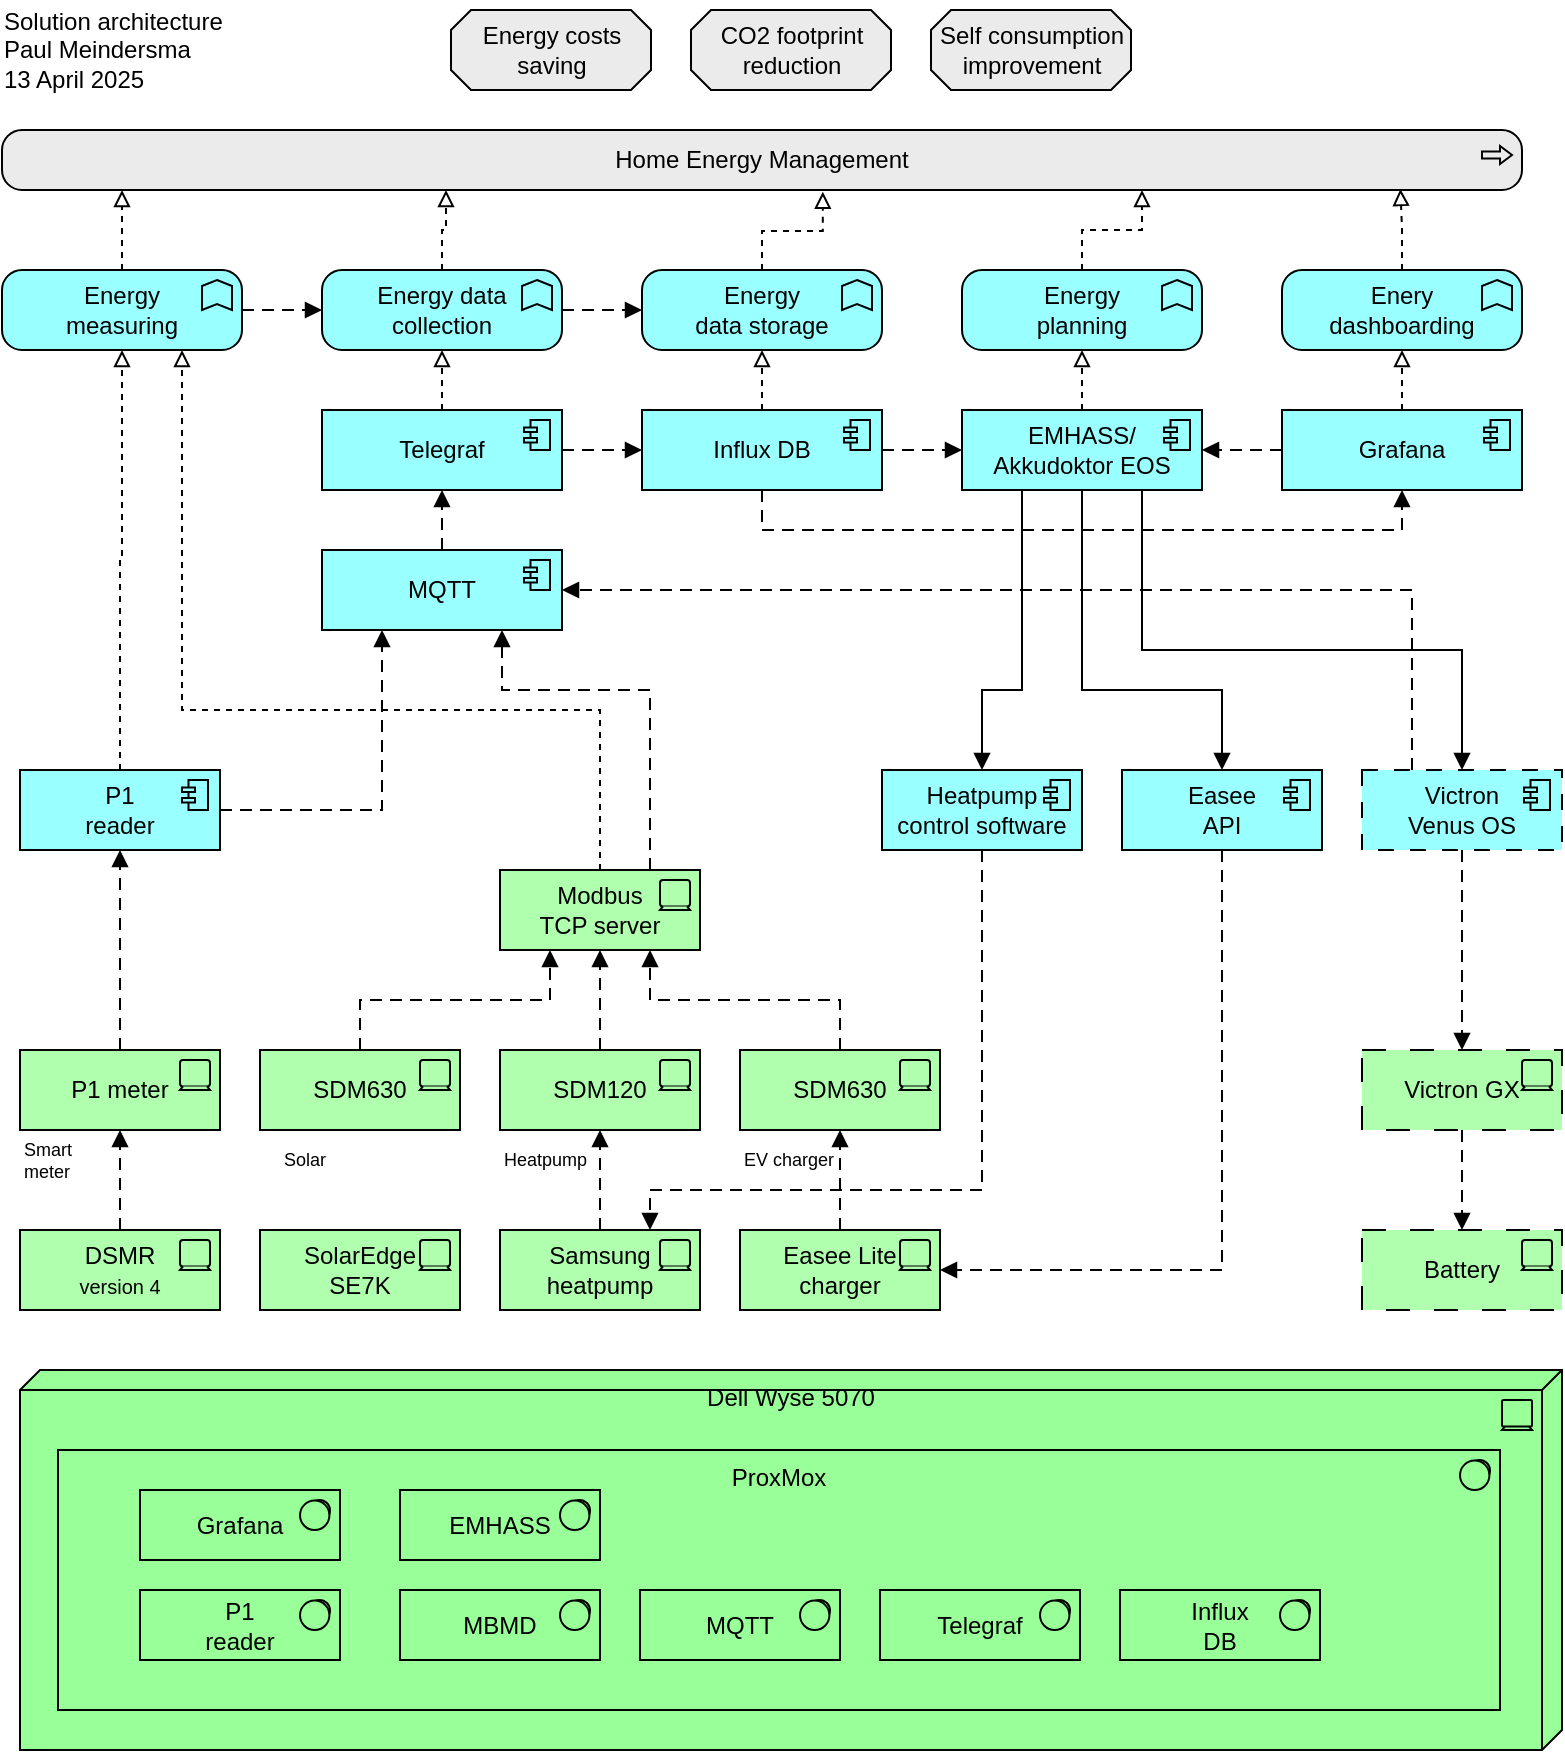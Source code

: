 <mxfile version="26.2.12">
  <diagram name="Pagina-1" id="If3uVRzUwgf7AavsxgMt">
    <mxGraphModel dx="1172" dy="615" grid="1" gridSize="10" guides="1" tooltips="1" connect="1" arrows="1" fold="1" page="1" pageScale="1" pageWidth="827" pageHeight="1169" math="0" shadow="0">
      <root>
        <mxCell id="0" />
        <mxCell id="1" parent="0" />
        <mxCell id="eXZCC9MjRsluqyA0-eMw-1" value="Solution architecture&lt;div&gt;Paul Meindersma&lt;/div&gt;&lt;div&gt;13 April 2025&lt;/div&gt;" style="text;html=1;align=left;verticalAlign=middle;whiteSpace=wrap;rounded=0;" vertex="1" parent="1">
          <mxGeometry x="20" y="15" width="170" height="50" as="geometry" />
        </mxCell>
        <mxCell id="eXZCC9MjRsluqyA0-eMw-2" value="Home Energy Management" style="html=1;outlineConnect=0;whiteSpace=wrap;fillColor=#EBEBEB;shape=mxgraph.archimate3.application;appType=proc;archiType=rounded;" vertex="1" parent="1">
          <mxGeometry x="21" y="80" width="760" height="30" as="geometry" />
        </mxCell>
        <mxCell id="eXZCC9MjRsluqyA0-eMw-3" value="Self consumption&lt;div&gt;improvement&lt;/div&gt;" style="html=1;outlineConnect=0;whiteSpace=wrap;fillColor=#EBEBEB;shape=mxgraph.archimate3.application;appType=generic;archiType=oct;" vertex="1" parent="1">
          <mxGeometry x="485.5" y="20" width="100" height="40" as="geometry" />
        </mxCell>
        <mxCell id="eXZCC9MjRsluqyA0-eMw-15" value="Energy&lt;div&gt;measuring&lt;/div&gt;" style="html=1;outlineConnect=0;whiteSpace=wrap;fillColor=#99ffff;shape=mxgraph.archimate3.application;appType=func;archiType=rounded;" vertex="1" parent="1">
          <mxGeometry x="21" y="150" width="120" height="40" as="geometry" />
        </mxCell>
        <mxCell id="eXZCC9MjRsluqyA0-eMw-17" value="P1&lt;div&gt;reader&lt;/div&gt;" style="html=1;outlineConnect=0;whiteSpace=wrap;fillColor=#99ffff;shape=mxgraph.archimate3.application;appType=comp;archiType=square;" vertex="1" parent="1">
          <mxGeometry x="30" y="400" width="100" height="40" as="geometry" />
        </mxCell>
        <mxCell id="eXZCC9MjRsluqyA0-eMw-24" value="" style="edgeStyle=elbowEdgeStyle;html=1;endArrow=block;elbow=vertical;endFill=0;dashed=1;rounded=0;exitX=0.5;exitY=0;exitDx=0;exitDy=0;exitPerimeter=0;" edge="1" parent="1" source="eXZCC9MjRsluqyA0-eMw-15">
          <mxGeometry width="160" relative="1" as="geometry">
            <mxPoint x="191" y="190" as="sourcePoint" />
            <mxPoint x="81" y="110" as="targetPoint" />
          </mxGeometry>
        </mxCell>
        <mxCell id="eXZCC9MjRsluqyA0-eMw-27" value="Energy costs saving" style="html=1;outlineConnect=0;whiteSpace=wrap;fillColor=#EBEBEB;shape=mxgraph.archimate3.application;appType=generic;archiType=oct;" vertex="1" parent="1">
          <mxGeometry x="245.5" y="20" width="100" height="40" as="geometry" />
        </mxCell>
        <mxCell id="eXZCC9MjRsluqyA0-eMw-31" value="Energy data collection" style="html=1;outlineConnect=0;whiteSpace=wrap;fillColor=#99ffff;shape=mxgraph.archimate3.application;appType=func;archiType=rounded;" vertex="1" parent="1">
          <mxGeometry x="181" y="150" width="120" height="40" as="geometry" />
        </mxCell>
        <mxCell id="eXZCC9MjRsluqyA0-eMw-32" value="MQTT" style="html=1;outlineConnect=0;whiteSpace=wrap;fillColor=#99ffff;shape=mxgraph.archimate3.application;appType=comp;archiType=square;" vertex="1" parent="1">
          <mxGeometry x="181" y="290" width="120" height="40" as="geometry" />
        </mxCell>
        <mxCell id="eXZCC9MjRsluqyA0-eMw-34" value="" style="edgeStyle=elbowEdgeStyle;html=1;endArrow=block;dashed=1;elbow=vertical;endFill=1;dashPattern=6 4;rounded=0;exitX=1;exitY=0.5;exitDx=0;exitDy=0;exitPerimeter=0;entryX=0;entryY=0.5;entryDx=0;entryDy=0;entryPerimeter=0;" edge="1" parent="1" source="eXZCC9MjRsluqyA0-eMw-15" target="eXZCC9MjRsluqyA0-eMw-31">
          <mxGeometry width="160" relative="1" as="geometry">
            <mxPoint x="271" y="290" as="sourcePoint" />
            <mxPoint x="431" y="290" as="targetPoint" />
          </mxGeometry>
        </mxCell>
        <mxCell id="eXZCC9MjRsluqyA0-eMw-35" value="Influx DB" style="html=1;outlineConnect=0;whiteSpace=wrap;fillColor=#99ffff;shape=mxgraph.archimate3.application;appType=comp;archiType=square;" vertex="1" parent="1">
          <mxGeometry x="341" y="220" width="120" height="40" as="geometry" />
        </mxCell>
        <mxCell id="eXZCC9MjRsluqyA0-eMw-36" value="Energy&lt;div&gt;data storage&lt;/div&gt;" style="html=1;outlineConnect=0;whiteSpace=wrap;fillColor=#99ffff;shape=mxgraph.archimate3.application;appType=func;archiType=rounded;" vertex="1" parent="1">
          <mxGeometry x="341" y="150" width="120" height="40" as="geometry" />
        </mxCell>
        <mxCell id="eXZCC9MjRsluqyA0-eMw-38" value="Energy&lt;div&gt;planning&lt;/div&gt;" style="html=1;outlineConnect=0;whiteSpace=wrap;fillColor=#99ffff;shape=mxgraph.archimate3.application;appType=func;archiType=rounded;" vertex="1" parent="1">
          <mxGeometry x="501" y="150" width="120" height="40" as="geometry" />
        </mxCell>
        <mxCell id="eXZCC9MjRsluqyA0-eMw-39" value="Enery&lt;div&gt;dashboarding&lt;/div&gt;" style="html=1;outlineConnect=0;whiteSpace=wrap;fillColor=#99ffff;shape=mxgraph.archimate3.application;appType=func;archiType=rounded;" vertex="1" parent="1">
          <mxGeometry x="661" y="150" width="120" height="40" as="geometry" />
        </mxCell>
        <mxCell id="eXZCC9MjRsluqyA0-eMw-40" value="" style="edgeStyle=elbowEdgeStyle;html=1;endArrow=block;elbow=vertical;endFill=0;dashed=1;rounded=0;entryX=0.5;entryY=1;entryDx=0;entryDy=0;entryPerimeter=0;exitX=0.5;exitY=0;exitDx=0;exitDy=0;exitPerimeter=0;" edge="1" parent="1" source="eXZCC9MjRsluqyA0-eMw-35" target="eXZCC9MjRsluqyA0-eMw-36">
          <mxGeometry width="160" relative="1" as="geometry">
            <mxPoint x="271" y="220" as="sourcePoint" />
            <mxPoint x="431" y="220" as="targetPoint" />
            <Array as="points">
              <mxPoint x="431" y="200" />
            </Array>
          </mxGeometry>
        </mxCell>
        <mxCell id="eXZCC9MjRsluqyA0-eMw-41" value="EMHASS/&lt;div&gt;Akkudoktor EOS&lt;/div&gt;" style="html=1;outlineConnect=0;whiteSpace=wrap;fillColor=#99ffff;shape=mxgraph.archimate3.application;appType=comp;archiType=square;" vertex="1" parent="1">
          <mxGeometry x="501" y="220" width="120" height="40" as="geometry" />
        </mxCell>
        <mxCell id="eXZCC9MjRsluqyA0-eMw-42" value="Grafana" style="html=1;outlineConnect=0;whiteSpace=wrap;fillColor=#99ffff;shape=mxgraph.archimate3.application;appType=comp;archiType=square;" vertex="1" parent="1">
          <mxGeometry x="661" y="220" width="120" height="40" as="geometry" />
        </mxCell>
        <mxCell id="eXZCC9MjRsluqyA0-eMw-43" value="&lt;div&gt;&lt;span style=&quot;background-color: transparent; color: light-dark(rgb(0, 0, 0), rgb(255, 255, 255));&quot;&gt;DSMR&lt;/span&gt;&lt;/div&gt;&lt;div&gt;&lt;span style=&quot;background-color: transparent; color: light-dark(rgb(0, 0, 0), rgb(255, 255, 255));&quot;&gt;&lt;font style=&quot;font-size: 10px;&quot;&gt;version 4&lt;/font&gt;&lt;/span&gt;&lt;/div&gt;" style="html=1;outlineConnect=0;whiteSpace=wrap;fillColor=#AFFFAF;shape=mxgraph.archimate3.application;appType=device;" vertex="1" parent="1">
          <mxGeometry x="30" y="630" width="100" height="40" as="geometry" />
        </mxCell>
        <mxCell id="eXZCC9MjRsluqyA0-eMw-45" value="SolarEdge&lt;div&gt;SE7K&lt;/div&gt;" style="html=1;outlineConnect=0;whiteSpace=wrap;fillColor=#AFFFAF;shape=mxgraph.archimate3.application;appType=device;" vertex="1" parent="1">
          <mxGeometry x="150" y="630" width="100" height="40" as="geometry" />
        </mxCell>
        <mxCell id="eXZCC9MjRsluqyA0-eMw-46" value="SDM630" style="html=1;outlineConnect=0;whiteSpace=wrap;fillColor=#AFFFAF;shape=mxgraph.archimate3.application;appType=device;" vertex="1" parent="1">
          <mxGeometry x="150" y="540" width="100" height="40" as="geometry" />
        </mxCell>
        <mxCell id="eXZCC9MjRsluqyA0-eMw-49" value="" style="edgeStyle=elbowEdgeStyle;html=1;endArrow=block;dashed=1;elbow=vertical;endFill=1;dashPattern=6 4;rounded=0;exitX=1;exitY=0.5;exitDx=0;exitDy=0;exitPerimeter=0;" edge="1" parent="1" source="eXZCC9MjRsluqyA0-eMw-31" target="eXZCC9MjRsluqyA0-eMw-36">
          <mxGeometry width="160" relative="1" as="geometry">
            <mxPoint x="271" y="400" as="sourcePoint" />
            <mxPoint x="431" y="400" as="targetPoint" />
          </mxGeometry>
        </mxCell>
        <mxCell id="eXZCC9MjRsluqyA0-eMw-50" value="" style="edgeStyle=elbowEdgeStyle;html=1;endArrow=block;dashed=1;elbow=vertical;endFill=1;dashPattern=6 4;rounded=0;exitX=0.5;exitY=0;exitDx=0;exitDy=0;exitPerimeter=0;entryX=0.5;entryY=1;entryDx=0;entryDy=0;entryPerimeter=0;" edge="1" parent="1" source="eXZCC9MjRsluqyA0-eMw-32" target="eXZCC9MjRsluqyA0-eMw-55">
          <mxGeometry width="160" relative="1" as="geometry">
            <mxPoint x="271" y="390" as="sourcePoint" />
            <mxPoint x="431" y="390" as="targetPoint" />
            <Array as="points" />
          </mxGeometry>
        </mxCell>
        <mxCell id="eXZCC9MjRsluqyA0-eMw-51" value="" style="edgeStyle=elbowEdgeStyle;html=1;endArrow=block;dashed=1;elbow=vertical;endFill=1;dashPattern=6 4;rounded=0;exitX=1;exitY=0.5;exitDx=0;exitDy=0;exitPerimeter=0;entryX=0;entryY=0.5;entryDx=0;entryDy=0;entryPerimeter=0;" edge="1" parent="1" source="eXZCC9MjRsluqyA0-eMw-35" target="eXZCC9MjRsluqyA0-eMw-41">
          <mxGeometry width="160" relative="1" as="geometry">
            <mxPoint x="271" y="390" as="sourcePoint" />
            <mxPoint x="431" y="390" as="targetPoint" />
          </mxGeometry>
        </mxCell>
        <mxCell id="eXZCC9MjRsluqyA0-eMw-52" value="" style="edgeStyle=elbowEdgeStyle;html=1;endArrow=block;elbow=vertical;endFill=0;dashed=1;rounded=0;entryX=0.5;entryY=1;entryDx=0;entryDy=0;entryPerimeter=0;exitX=0.5;exitY=0;exitDx=0;exitDy=0;exitPerimeter=0;" edge="1" parent="1" source="eXZCC9MjRsluqyA0-eMw-41" target="eXZCC9MjRsluqyA0-eMw-38">
          <mxGeometry width="160" relative="1" as="geometry">
            <mxPoint x="271" y="390" as="sourcePoint" />
            <mxPoint x="431" y="390" as="targetPoint" />
          </mxGeometry>
        </mxCell>
        <mxCell id="eXZCC9MjRsluqyA0-eMw-53" value="" style="edgeStyle=elbowEdgeStyle;html=1;endArrow=block;elbow=vertical;endFill=0;dashed=1;rounded=0;exitX=0.5;exitY=0;exitDx=0;exitDy=0;exitPerimeter=0;" edge="1" parent="1" source="eXZCC9MjRsluqyA0-eMw-42" target="eXZCC9MjRsluqyA0-eMw-39">
          <mxGeometry width="160" relative="1" as="geometry">
            <mxPoint x="721" y="260" as="sourcePoint" />
            <mxPoint x="431" y="390" as="targetPoint" />
          </mxGeometry>
        </mxCell>
        <mxCell id="eXZCC9MjRsluqyA0-eMw-54" value="" style="edgeStyle=elbowEdgeStyle;html=1;endArrow=block;dashed=1;elbow=vertical;endFill=1;dashPattern=6 4;rounded=0;exitX=0.5;exitY=1;exitDx=0;exitDy=0;exitPerimeter=0;entryX=0.5;entryY=1;entryDx=0;entryDy=0;entryPerimeter=0;" edge="1" parent="1" source="eXZCC9MjRsluqyA0-eMw-35" target="eXZCC9MjRsluqyA0-eMw-42">
          <mxGeometry width="160" relative="1" as="geometry">
            <mxPoint x="271" y="390" as="sourcePoint" />
            <mxPoint x="431" y="390" as="targetPoint" />
            <Array as="points">
              <mxPoint x="561" y="280" />
            </Array>
          </mxGeometry>
        </mxCell>
        <mxCell id="eXZCC9MjRsluqyA0-eMw-55" value="Telegraf" style="html=1;outlineConnect=0;whiteSpace=wrap;fillColor=#99ffff;shape=mxgraph.archimate3.application;appType=comp;archiType=square;" vertex="1" parent="1">
          <mxGeometry x="181" y="220" width="120" height="40" as="geometry" />
        </mxCell>
        <mxCell id="eXZCC9MjRsluqyA0-eMw-56" value="" style="edgeStyle=elbowEdgeStyle;html=1;endArrow=block;dashed=1;elbow=vertical;endFill=1;dashPattern=6 4;rounded=0;exitX=1;exitY=0.5;exitDx=0;exitDy=0;exitPerimeter=0;" edge="1" parent="1" source="eXZCC9MjRsluqyA0-eMw-55" target="eXZCC9MjRsluqyA0-eMw-35">
          <mxGeometry width="160" relative="1" as="geometry">
            <mxPoint x="271" y="390" as="sourcePoint" />
            <mxPoint x="431" y="390" as="targetPoint" />
          </mxGeometry>
        </mxCell>
        <mxCell id="eXZCC9MjRsluqyA0-eMw-58" value="" style="edgeStyle=elbowEdgeStyle;html=1;endArrow=block;dashed=1;elbow=vertical;endFill=1;dashPattern=6 4;rounded=0;exitX=0;exitY=0.5;exitDx=0;exitDy=0;exitPerimeter=0;entryX=1;entryY=0.5;entryDx=0;entryDy=0;entryPerimeter=0;" edge="1" parent="1" source="eXZCC9MjRsluqyA0-eMw-42" target="eXZCC9MjRsluqyA0-eMw-41">
          <mxGeometry width="160" relative="1" as="geometry">
            <mxPoint x="271" y="320" as="sourcePoint" />
            <mxPoint x="431" y="320" as="targetPoint" />
          </mxGeometry>
        </mxCell>
        <mxCell id="eXZCC9MjRsluqyA0-eMw-59" value="Heatpump&lt;div&gt;control software&lt;/div&gt;" style="html=1;outlineConnect=0;whiteSpace=wrap;fillColor=#99ffff;shape=mxgraph.archimate3.application;appType=comp;archiType=square;" vertex="1" parent="1">
          <mxGeometry x="461" y="400" width="100" height="40" as="geometry" />
        </mxCell>
        <mxCell id="eXZCC9MjRsluqyA0-eMw-60" value="&lt;div&gt;Easee&lt;/div&gt;&lt;div&gt;API&lt;/div&gt;" style="html=1;outlineConnect=0;whiteSpace=wrap;fillColor=#99ffff;shape=mxgraph.archimate3.application;appType=comp;archiType=square;" vertex="1" parent="1">
          <mxGeometry x="581" y="400" width="100" height="40" as="geometry" />
        </mxCell>
        <mxCell id="eXZCC9MjRsluqyA0-eMw-62" value="P1 meter" style="html=1;outlineConnect=0;whiteSpace=wrap;fillColor=#AFFFAF;shape=mxgraph.archimate3.application;appType=device;" vertex="1" parent="1">
          <mxGeometry x="30" y="540" width="100" height="40" as="geometry" />
        </mxCell>
        <mxCell id="eXZCC9MjRsluqyA0-eMw-63" value="" style="edgeStyle=elbowEdgeStyle;html=1;endArrow=block;dashed=1;elbow=vertical;endFill=1;dashPattern=6 4;rounded=0;exitX=1;exitY=0.5;exitDx=0;exitDy=0;exitPerimeter=0;entryX=0.25;entryY=1;entryDx=0;entryDy=0;entryPerimeter=0;" edge="1" parent="1" source="eXZCC9MjRsluqyA0-eMw-17" target="eXZCC9MjRsluqyA0-eMw-32">
          <mxGeometry width="160" relative="1" as="geometry">
            <mxPoint x="271" y="450" as="sourcePoint" />
            <mxPoint x="431" y="450" as="targetPoint" />
            <Array as="points">
              <mxPoint x="181" y="420" />
            </Array>
          </mxGeometry>
        </mxCell>
        <mxCell id="eXZCC9MjRsluqyA0-eMw-64" value="" style="edgeStyle=elbowEdgeStyle;html=1;endArrow=block;dashed=1;elbow=vertical;endFill=1;dashPattern=6 4;rounded=0;exitX=0.75;exitY=0;exitDx=0;exitDy=0;exitPerimeter=0;entryX=0.75;entryY=1;entryDx=0;entryDy=0;entryPerimeter=0;" edge="1" parent="1" source="eXZCC9MjRsluqyA0-eMw-116" target="eXZCC9MjRsluqyA0-eMw-32">
          <mxGeometry width="160" relative="1" as="geometry">
            <mxPoint x="270" y="420" as="sourcePoint" />
            <mxPoint x="431" y="450" as="targetPoint" />
            <Array as="points">
              <mxPoint x="300" y="360" />
            </Array>
          </mxGeometry>
        </mxCell>
        <mxCell id="eXZCC9MjRsluqyA0-eMw-65" value="SDM120" style="html=1;outlineConnect=0;whiteSpace=wrap;fillColor=#AFFFAF;shape=mxgraph.archimate3.application;appType=device;" vertex="1" parent="1">
          <mxGeometry x="270" y="540" width="100" height="40" as="geometry" />
        </mxCell>
        <mxCell id="eXZCC9MjRsluqyA0-eMw-66" value="SDM630" style="html=1;outlineConnect=0;whiteSpace=wrap;fillColor=#AFFFAF;shape=mxgraph.archimate3.application;appType=device;" vertex="1" parent="1">
          <mxGeometry x="390" y="540" width="100" height="40" as="geometry" />
        </mxCell>
        <mxCell id="eXZCC9MjRsluqyA0-eMw-67" value="" style="edgeStyle=elbowEdgeStyle;html=1;endArrow=block;dashed=1;elbow=vertical;endFill=1;dashPattern=6 4;rounded=0;exitX=0.5;exitY=0;exitDx=0;exitDy=0;exitPerimeter=0;entryX=0.5;entryY=1;entryDx=0;entryDy=0;entryPerimeter=0;" edge="1" parent="1" source="eXZCC9MjRsluqyA0-eMw-62" target="eXZCC9MjRsluqyA0-eMw-17">
          <mxGeometry width="160" relative="1" as="geometry">
            <mxPoint x="280" y="450" as="sourcePoint" />
            <mxPoint x="440" y="450" as="targetPoint" />
          </mxGeometry>
        </mxCell>
        <mxCell id="eXZCC9MjRsluqyA0-eMw-68" value="" style="edgeStyle=elbowEdgeStyle;html=1;endArrow=block;dashed=1;elbow=vertical;endFill=1;dashPattern=6 4;rounded=0;entryX=0.25;entryY=1;entryDx=0;entryDy=0;entryPerimeter=0;exitX=0.5;exitY=0;exitDx=0;exitDy=0;exitPerimeter=0;" edge="1" parent="1" source="eXZCC9MjRsluqyA0-eMw-46" target="eXZCC9MjRsluqyA0-eMw-116">
          <mxGeometry width="160" relative="1" as="geometry">
            <mxPoint x="280" y="450" as="sourcePoint" />
            <mxPoint x="295" y="440" as="targetPoint" />
            <Array as="points" />
          </mxGeometry>
        </mxCell>
        <mxCell id="eXZCC9MjRsluqyA0-eMw-69" value="" style="edgeStyle=elbowEdgeStyle;html=1;endArrow=block;dashed=1;elbow=vertical;endFill=1;dashPattern=6 4;rounded=0;exitX=0.5;exitY=0;exitDx=0;exitDy=0;exitPerimeter=0;entryX=0.5;entryY=1;entryDx=0;entryDy=0;entryPerimeter=0;" edge="1" parent="1" source="eXZCC9MjRsluqyA0-eMw-65" target="eXZCC9MjRsluqyA0-eMw-116">
          <mxGeometry width="160" relative="1" as="geometry">
            <mxPoint x="280" y="450" as="sourcePoint" />
            <mxPoint x="320" y="440" as="targetPoint" />
          </mxGeometry>
        </mxCell>
        <mxCell id="eXZCC9MjRsluqyA0-eMw-71" value="" style="edgeStyle=elbowEdgeStyle;html=1;endArrow=block;dashed=1;elbow=vertical;endFill=1;dashPattern=6 4;rounded=0;exitX=0.5;exitY=0;exitDx=0;exitDy=0;exitPerimeter=0;entryX=0.75;entryY=1;entryDx=0;entryDy=0;entryPerimeter=0;" edge="1" parent="1" source="eXZCC9MjRsluqyA0-eMw-66" target="eXZCC9MjRsluqyA0-eMw-116">
          <mxGeometry width="160" relative="1" as="geometry">
            <mxPoint x="280" y="450" as="sourcePoint" />
            <mxPoint x="345" y="440" as="targetPoint" />
            <Array as="points" />
          </mxGeometry>
        </mxCell>
        <mxCell id="eXZCC9MjRsluqyA0-eMw-72" value="Smart&lt;div&gt;meter&lt;/div&gt;" style="text;html=1;align=left;verticalAlign=middle;whiteSpace=wrap;rounded=0;fontSize=9;" vertex="1" parent="1">
          <mxGeometry x="30" y="580" width="90" height="30" as="geometry" />
        </mxCell>
        <mxCell id="eXZCC9MjRsluqyA0-eMw-73" value="Heatpump" style="text;html=1;align=left;verticalAlign=middle;whiteSpace=wrap;rounded=0;fontSize=9;" vertex="1" parent="1">
          <mxGeometry x="270" y="580" width="90" height="30" as="geometry" />
        </mxCell>
        <mxCell id="eXZCC9MjRsluqyA0-eMw-74" value="EV charger" style="text;html=1;align=left;verticalAlign=middle;whiteSpace=wrap;rounded=0;fontSize=9;" vertex="1" parent="1">
          <mxGeometry x="390" y="580" width="90" height="30" as="geometry" />
        </mxCell>
        <mxCell id="eXZCC9MjRsluqyA0-eMw-75" value="Victron GX" style="html=1;outlineConnect=0;whiteSpace=wrap;fillColor=#AFFFAF;shape=mxgraph.archimate3.application;appType=device;dashed=1;dashPattern=12 12;" vertex="1" parent="1">
          <mxGeometry x="701" y="540" width="100" height="40" as="geometry" />
        </mxCell>
        <mxCell id="eXZCC9MjRsluqyA0-eMw-76" value="Samsung&lt;div&gt;heatpump&lt;/div&gt;" style="html=1;outlineConnect=0;whiteSpace=wrap;fillColor=#AFFFAF;shape=mxgraph.archimate3.application;appType=device;" vertex="1" parent="1">
          <mxGeometry x="270" y="630" width="100" height="40" as="geometry" />
        </mxCell>
        <mxCell id="eXZCC9MjRsluqyA0-eMw-77" value="" style="edgeStyle=elbowEdgeStyle;html=1;endArrow=block;dashed=1;elbow=vertical;endFill=1;dashPattern=6 4;rounded=0;exitX=0.5;exitY=0;exitDx=0;exitDy=0;exitPerimeter=0;" edge="1" parent="1" source="eXZCC9MjRsluqyA0-eMw-43">
          <mxGeometry width="160" relative="1" as="geometry">
            <mxPoint x="280" y="510" as="sourcePoint" />
            <mxPoint x="80" y="580" as="targetPoint" />
          </mxGeometry>
        </mxCell>
        <mxCell id="eXZCC9MjRsluqyA0-eMw-79" value="" style="edgeStyle=elbowEdgeStyle;html=1;endArrow=block;dashed=1;elbow=vertical;endFill=1;dashPattern=6 4;rounded=0;exitX=0.5;exitY=0;exitDx=0;exitDy=0;exitPerimeter=0;" edge="1" parent="1" source="eXZCC9MjRsluqyA0-eMw-76">
          <mxGeometry width="160" relative="1" as="geometry">
            <mxPoint x="100" y="650" as="sourcePoint" />
            <mxPoint x="320" y="580" as="targetPoint" />
          </mxGeometry>
        </mxCell>
        <mxCell id="eXZCC9MjRsluqyA0-eMw-80" value="" style="edgeStyle=elbowEdgeStyle;html=1;endArrow=block;dashed=1;elbow=vertical;endFill=1;dashPattern=6 4;rounded=0;exitX=0.5;exitY=0;exitDx=0;exitDy=0;exitPerimeter=0;" edge="1" parent="1" source="eXZCC9MjRsluqyA0-eMw-106" target="eXZCC9MjRsluqyA0-eMw-66">
          <mxGeometry width="160" relative="1" as="geometry">
            <mxPoint x="110" y="660" as="sourcePoint" />
            <mxPoint x="110" y="610" as="targetPoint" />
          </mxGeometry>
        </mxCell>
        <mxCell id="eXZCC9MjRsluqyA0-eMw-82" value="" style="edgeStyle=elbowEdgeStyle;html=1;endArrow=block;dashed=1;elbow=vertical;endFill=1;dashPattern=6 4;rounded=0;exitX=0.5;exitY=1;exitDx=0;exitDy=0;exitPerimeter=0;entryX=0.75;entryY=0;entryDx=0;entryDy=0;entryPerimeter=0;" edge="1" parent="1" source="eXZCC9MjRsluqyA0-eMw-59" target="eXZCC9MjRsluqyA0-eMw-76">
          <mxGeometry width="160" relative="1" as="geometry">
            <mxPoint x="271" y="490" as="sourcePoint" />
            <mxPoint x="431" y="490" as="targetPoint" />
            <Array as="points">
              <mxPoint x="440" y="610" />
            </Array>
          </mxGeometry>
        </mxCell>
        <mxCell id="eXZCC9MjRsluqyA0-eMw-83" value="" style="edgeStyle=elbowEdgeStyle;html=1;endArrow=block;dashed=0;elbow=vertical;endFill=1;rounded=0;entryX=0.5;entryY=0;entryDx=0;entryDy=0;entryPerimeter=0;exitX=0.25;exitY=1;exitDx=0;exitDy=0;exitPerimeter=0;" edge="1" parent="1" source="eXZCC9MjRsluqyA0-eMw-41" target="eXZCC9MjRsluqyA0-eMw-59">
          <mxGeometry width="160" relative="1" as="geometry">
            <mxPoint x="271" y="380" as="sourcePoint" />
            <mxPoint x="431" y="380" as="targetPoint" />
            <Array as="points">
              <mxPoint x="531" y="360" />
            </Array>
          </mxGeometry>
        </mxCell>
        <mxCell id="eXZCC9MjRsluqyA0-eMw-84" value="" style="edgeStyle=elbowEdgeStyle;html=1;endArrow=block;dashed=0;elbow=vertical;endFill=1;rounded=0;entryX=0.5;entryY=0;entryDx=0;entryDy=0;entryPerimeter=0;" edge="1" parent="1" source="eXZCC9MjRsluqyA0-eMw-41" target="eXZCC9MjRsluqyA0-eMw-60">
          <mxGeometry width="160" relative="1" as="geometry">
            <mxPoint x="271" y="380" as="sourcePoint" />
            <mxPoint x="431" y="380" as="targetPoint" />
            <Array as="points">
              <mxPoint x="561" y="360" />
            </Array>
          </mxGeometry>
        </mxCell>
        <mxCell id="eXZCC9MjRsluqyA0-eMw-85" value="" style="edgeStyle=elbowEdgeStyle;html=1;endArrow=block;dashed=1;elbow=vertical;endFill=1;dashPattern=6 4;rounded=0;entryX=1;entryY=0.5;entryDx=0;entryDy=0;entryPerimeter=0;exitX=0.5;exitY=1;exitDx=0;exitDy=0;exitPerimeter=0;" edge="1" parent="1" source="eXZCC9MjRsluqyA0-eMw-60" target="eXZCC9MjRsluqyA0-eMw-106">
          <mxGeometry width="160" relative="1" as="geometry">
            <mxPoint x="271" y="380" as="sourcePoint" />
            <mxPoint x="431" y="380" as="targetPoint" />
            <Array as="points">
              <mxPoint x="570" y="650" />
            </Array>
          </mxGeometry>
        </mxCell>
        <mxCell id="eXZCC9MjRsluqyA0-eMw-86" value="" style="edgeStyle=elbowEdgeStyle;html=1;endArrow=block;elbow=vertical;endFill=0;dashed=1;rounded=0;" edge="1" parent="1" source="eXZCC9MjRsluqyA0-eMw-31">
          <mxGeometry width="160" relative="1" as="geometry">
            <mxPoint x="271" y="260" as="sourcePoint" />
            <mxPoint x="243" y="110" as="targetPoint" />
          </mxGeometry>
        </mxCell>
        <mxCell id="eXZCC9MjRsluqyA0-eMw-87" value="" style="edgeStyle=elbowEdgeStyle;html=1;endArrow=block;elbow=vertical;endFill=0;dashed=1;rounded=0;entryX=0.54;entryY=1.03;entryDx=0;entryDy=0;entryPerimeter=0;exitX=0.5;exitY=0;exitDx=0;exitDy=0;exitPerimeter=0;" edge="1" parent="1" source="eXZCC9MjRsluqyA0-eMw-36" target="eXZCC9MjRsluqyA0-eMw-2">
          <mxGeometry width="160" relative="1" as="geometry">
            <mxPoint x="271" y="250" as="sourcePoint" />
            <mxPoint x="431" y="250" as="targetPoint" />
          </mxGeometry>
        </mxCell>
        <mxCell id="eXZCC9MjRsluqyA0-eMw-88" value="" style="edgeStyle=elbowEdgeStyle;html=1;endArrow=block;elbow=vertical;endFill=0;dashed=1;rounded=0;exitX=0.5;exitY=0;exitDx=0;exitDy=0;exitPerimeter=0;entryX=0.75;entryY=1;entryDx=0;entryDy=0;entryPerimeter=0;" edge="1" parent="1" source="eXZCC9MjRsluqyA0-eMw-38" target="eXZCC9MjRsluqyA0-eMw-2">
          <mxGeometry width="160" relative="1" as="geometry">
            <mxPoint x="481" y="250" as="sourcePoint" />
            <mxPoint x="641" y="250" as="targetPoint" />
          </mxGeometry>
        </mxCell>
        <mxCell id="eXZCC9MjRsluqyA0-eMw-89" value="" style="edgeStyle=elbowEdgeStyle;html=1;endArrow=block;elbow=vertical;endFill=0;dashed=1;rounded=0;exitX=0.5;exitY=0;exitDx=0;exitDy=0;exitPerimeter=0;entryX=0.92;entryY=0.983;entryDx=0;entryDy=0;entryPerimeter=0;" edge="1" parent="1" source="eXZCC9MjRsluqyA0-eMw-39" target="eXZCC9MjRsluqyA0-eMw-2">
          <mxGeometry width="160" relative="1" as="geometry">
            <mxPoint x="481" y="250" as="sourcePoint" />
            <mxPoint x="641" y="250" as="targetPoint" />
          </mxGeometry>
        </mxCell>
        <mxCell id="eXZCC9MjRsluqyA0-eMw-90" value="Solar" style="text;html=1;align=left;verticalAlign=middle;whiteSpace=wrap;rounded=0;fontSize=9;" vertex="1" parent="1">
          <mxGeometry x="160" y="580" width="90" height="30" as="geometry" />
        </mxCell>
        <mxCell id="eXZCC9MjRsluqyA0-eMw-91" value="" style="edgeStyle=elbowEdgeStyle;html=1;endArrow=block;elbow=vertical;endFill=0;dashed=1;rounded=0;entryX=0.5;entryY=1;entryDx=0;entryDy=0;entryPerimeter=0;" edge="1" parent="1" target="eXZCC9MjRsluqyA0-eMw-31">
          <mxGeometry width="160" relative="1" as="geometry">
            <mxPoint x="241" y="220" as="sourcePoint" />
            <mxPoint x="511" y="360" as="targetPoint" />
          </mxGeometry>
        </mxCell>
        <mxCell id="eXZCC9MjRsluqyA0-eMw-92" value="" style="edgeStyle=elbowEdgeStyle;html=1;endArrow=block;elbow=vertical;endFill=0;dashed=1;rounded=0;exitX=0.5;exitY=0;exitDx=0;exitDy=0;exitPerimeter=0;" edge="1" parent="1" source="eXZCC9MjRsluqyA0-eMw-17" target="eXZCC9MjRsluqyA0-eMw-15">
          <mxGeometry width="160" relative="1" as="geometry">
            <mxPoint x="351" y="360" as="sourcePoint" />
            <mxPoint x="511" y="360" as="targetPoint" />
          </mxGeometry>
        </mxCell>
        <mxCell id="eXZCC9MjRsluqyA0-eMw-93" value="" style="edgeStyle=elbowEdgeStyle;html=1;endArrow=block;elbow=vertical;endFill=0;dashed=1;rounded=0;exitX=0.5;exitY=0;exitDx=0;exitDy=0;exitPerimeter=0;entryX=0.75;entryY=1;entryDx=0;entryDy=0;entryPerimeter=0;" edge="1" parent="1" source="eXZCC9MjRsluqyA0-eMw-116" target="eXZCC9MjRsluqyA0-eMw-15">
          <mxGeometry width="160" relative="1" as="geometry">
            <mxPoint x="320" y="400" as="sourcePoint" />
            <mxPoint x="511" y="360" as="targetPoint" />
            <Array as="points">
              <mxPoint x="221" y="370" />
            </Array>
          </mxGeometry>
        </mxCell>
        <mxCell id="eXZCC9MjRsluqyA0-eMw-94" value="Dell Wyse 5070" style="html=1;outlineConnect=0;whiteSpace=wrap;fillColor=#99ff99;shape=mxgraph.archimate.tech;techType=device;verticalAlign=top;" vertex="1" parent="1">
          <mxGeometry x="30" y="700" width="771" height="190" as="geometry" />
        </mxCell>
        <mxCell id="eXZCC9MjRsluqyA0-eMw-95" value="ProxMox" style="html=1;outlineConnect=0;whiteSpace=wrap;fillColor=#99ff99;shape=mxgraph.archimate.application;appType=sysSw;verticalAlign=top;" vertex="1" parent="1">
          <mxGeometry x="49" y="740" width="721" height="130" as="geometry" />
        </mxCell>
        <mxCell id="eXZCC9MjRsluqyA0-eMw-97" value="MBMD" style="html=1;outlineConnect=0;whiteSpace=wrap;fillColor=#99ff99;shape=mxgraph.archimate.application;appType=sysSw" vertex="1" parent="1">
          <mxGeometry x="220" y="810" width="100" height="35" as="geometry" />
        </mxCell>
        <mxCell id="eXZCC9MjRsluqyA0-eMw-98" value="P1&lt;div&gt;reader&lt;/div&gt;" style="html=1;outlineConnect=0;whiteSpace=wrap;fillColor=#99ff99;shape=mxgraph.archimate.application;appType=sysSw" vertex="1" parent="1">
          <mxGeometry x="90" y="810" width="100" height="35" as="geometry" />
        </mxCell>
        <mxCell id="eXZCC9MjRsluqyA0-eMw-99" value="Telegraf" style="html=1;outlineConnect=0;whiteSpace=wrap;fillColor=#99ff99;shape=mxgraph.archimate.application;appType=sysSw" vertex="1" parent="1">
          <mxGeometry x="460" y="810" width="100" height="35" as="geometry" />
        </mxCell>
        <mxCell id="eXZCC9MjRsluqyA0-eMw-100" value="MQTT" style="html=1;outlineConnect=0;whiteSpace=wrap;fillColor=#99ff99;shape=mxgraph.archimate.application;appType=sysSw" vertex="1" parent="1">
          <mxGeometry x="340" y="810" width="100" height="35" as="geometry" />
        </mxCell>
        <mxCell id="eXZCC9MjRsluqyA0-eMw-101" value="Grafana" style="html=1;outlineConnect=0;whiteSpace=wrap;fillColor=#99ff99;shape=mxgraph.archimate.application;appType=sysSw" vertex="1" parent="1">
          <mxGeometry x="90" y="760" width="100" height="35" as="geometry" />
        </mxCell>
        <mxCell id="eXZCC9MjRsluqyA0-eMw-102" value="Influx&lt;div&gt;DB&lt;/div&gt;" style="html=1;outlineConnect=0;whiteSpace=wrap;fillColor=#99ff99;shape=mxgraph.archimate.application;appType=sysSw" vertex="1" parent="1">
          <mxGeometry x="580" y="810" width="100" height="35" as="geometry" />
        </mxCell>
        <mxCell id="eXZCC9MjRsluqyA0-eMw-103" value="EMHASS" style="html=1;outlineConnect=0;whiteSpace=wrap;fillColor=#99ff99;shape=mxgraph.archimate.application;appType=sysSw" vertex="1" parent="1">
          <mxGeometry x="220" y="760" width="100" height="35" as="geometry" />
        </mxCell>
        <mxCell id="eXZCC9MjRsluqyA0-eMw-104" value="Victron&lt;div&gt;Venus OS&lt;/div&gt;" style="html=1;outlineConnect=0;whiteSpace=wrap;fillColor=#99ffff;shape=mxgraph.archimate3.application;appType=comp;archiType=square;dashed=1;dashPattern=8 8;" vertex="1" parent="1">
          <mxGeometry x="701" y="400" width="100" height="40" as="geometry" />
        </mxCell>
        <mxCell id="eXZCC9MjRsluqyA0-eMw-105" value="" style="edgeStyle=elbowEdgeStyle;html=1;endArrow=block;dashed=0;elbow=vertical;endFill=1;rounded=0;exitX=0.75;exitY=1;exitDx=0;exitDy=0;exitPerimeter=0;" edge="1" parent="1" source="eXZCC9MjRsluqyA0-eMw-41" target="eXZCC9MjRsluqyA0-eMw-104">
          <mxGeometry width="160" relative="1" as="geometry">
            <mxPoint x="611" y="270" as="sourcePoint" />
            <mxPoint x="641" y="410" as="targetPoint" />
            <Array as="points">
              <mxPoint x="671" y="340" />
            </Array>
          </mxGeometry>
        </mxCell>
        <mxCell id="eXZCC9MjRsluqyA0-eMw-106" value="Easee Lite&lt;div&gt;charger&lt;/div&gt;" style="html=1;outlineConnect=0;whiteSpace=wrap;fillColor=#AFFFAF;shape=mxgraph.archimate3.application;appType=device;" vertex="1" parent="1">
          <mxGeometry x="390" y="630" width="100" height="40" as="geometry" />
        </mxCell>
        <mxCell id="eXZCC9MjRsluqyA0-eMw-108" value="" style="edgeStyle=elbowEdgeStyle;html=1;endArrow=block;dashed=1;elbow=vertical;endFill=1;dashPattern=6 4;rounded=0;entryX=0.5;entryY=0;entryDx=0;entryDy=0;entryPerimeter=0;" edge="1" parent="1" source="eXZCC9MjRsluqyA0-eMw-104" target="eXZCC9MjRsluqyA0-eMw-75">
          <mxGeometry width="160" relative="1" as="geometry">
            <mxPoint x="351" y="480" as="sourcePoint" />
            <mxPoint x="760" y="470" as="targetPoint" />
          </mxGeometry>
        </mxCell>
        <mxCell id="eXZCC9MjRsluqyA0-eMw-109" value="" style="edgeStyle=elbowEdgeStyle;html=1;endArrow=block;dashed=1;elbow=vertical;endFill=1;dashPattern=6 4;rounded=0;entryX=1;entryY=0.5;entryDx=0;entryDy=0;entryPerimeter=0;exitX=0.25;exitY=0;exitDx=0;exitDy=0;exitPerimeter=0;" edge="1" parent="1" source="eXZCC9MjRsluqyA0-eMw-104" target="eXZCC9MjRsluqyA0-eMw-32">
          <mxGeometry width="160" relative="1" as="geometry">
            <mxPoint x="351" y="360" as="sourcePoint" />
            <mxPoint x="511" y="360" as="targetPoint" />
            <Array as="points">
              <mxPoint x="531" y="310" />
            </Array>
          </mxGeometry>
        </mxCell>
        <mxCell id="eXZCC9MjRsluqyA0-eMw-110" value="Battery" style="html=1;outlineConnect=0;whiteSpace=wrap;fillColor=#AFFFAF;shape=mxgraph.archimate3.application;appType=device;dashed=1;dashPattern=12 12;" vertex="1" parent="1">
          <mxGeometry x="701" y="630" width="100" height="40" as="geometry" />
        </mxCell>
        <mxCell id="eXZCC9MjRsluqyA0-eMw-113" value="" style="edgeStyle=elbowEdgeStyle;html=1;endArrow=block;dashed=1;elbow=vertical;endFill=1;dashPattern=6 4;rounded=0;entryX=0.5;entryY=0;entryDx=0;entryDy=0;entryPerimeter=0;" edge="1" parent="1" source="eXZCC9MjRsluqyA0-eMw-75" target="eXZCC9MjRsluqyA0-eMw-110">
          <mxGeometry width="160" relative="1" as="geometry">
            <mxPoint x="370" y="580" as="sourcePoint" />
            <mxPoint x="570" y="620" as="targetPoint" />
          </mxGeometry>
        </mxCell>
        <mxCell id="eXZCC9MjRsluqyA0-eMw-115" value="CO2 footprint&lt;div&gt;reduction&lt;/div&gt;" style="html=1;outlineConnect=0;whiteSpace=wrap;fillColor=#EBEBEB;shape=mxgraph.archimate3.application;appType=generic;archiType=oct;" vertex="1" parent="1">
          <mxGeometry x="365.5" y="20" width="100" height="40" as="geometry" />
        </mxCell>
        <mxCell id="eXZCC9MjRsluqyA0-eMw-116" value="&lt;div&gt;Modbus&lt;/div&gt;&lt;div&gt;TCP server&lt;/div&gt;" style="html=1;outlineConnect=0;whiteSpace=wrap;fillColor=#AFFFAF;shape=mxgraph.archimate3.application;appType=device;" vertex="1" parent="1">
          <mxGeometry x="270" y="450" width="100" height="40" as="geometry" />
        </mxCell>
      </root>
    </mxGraphModel>
  </diagram>
</mxfile>
